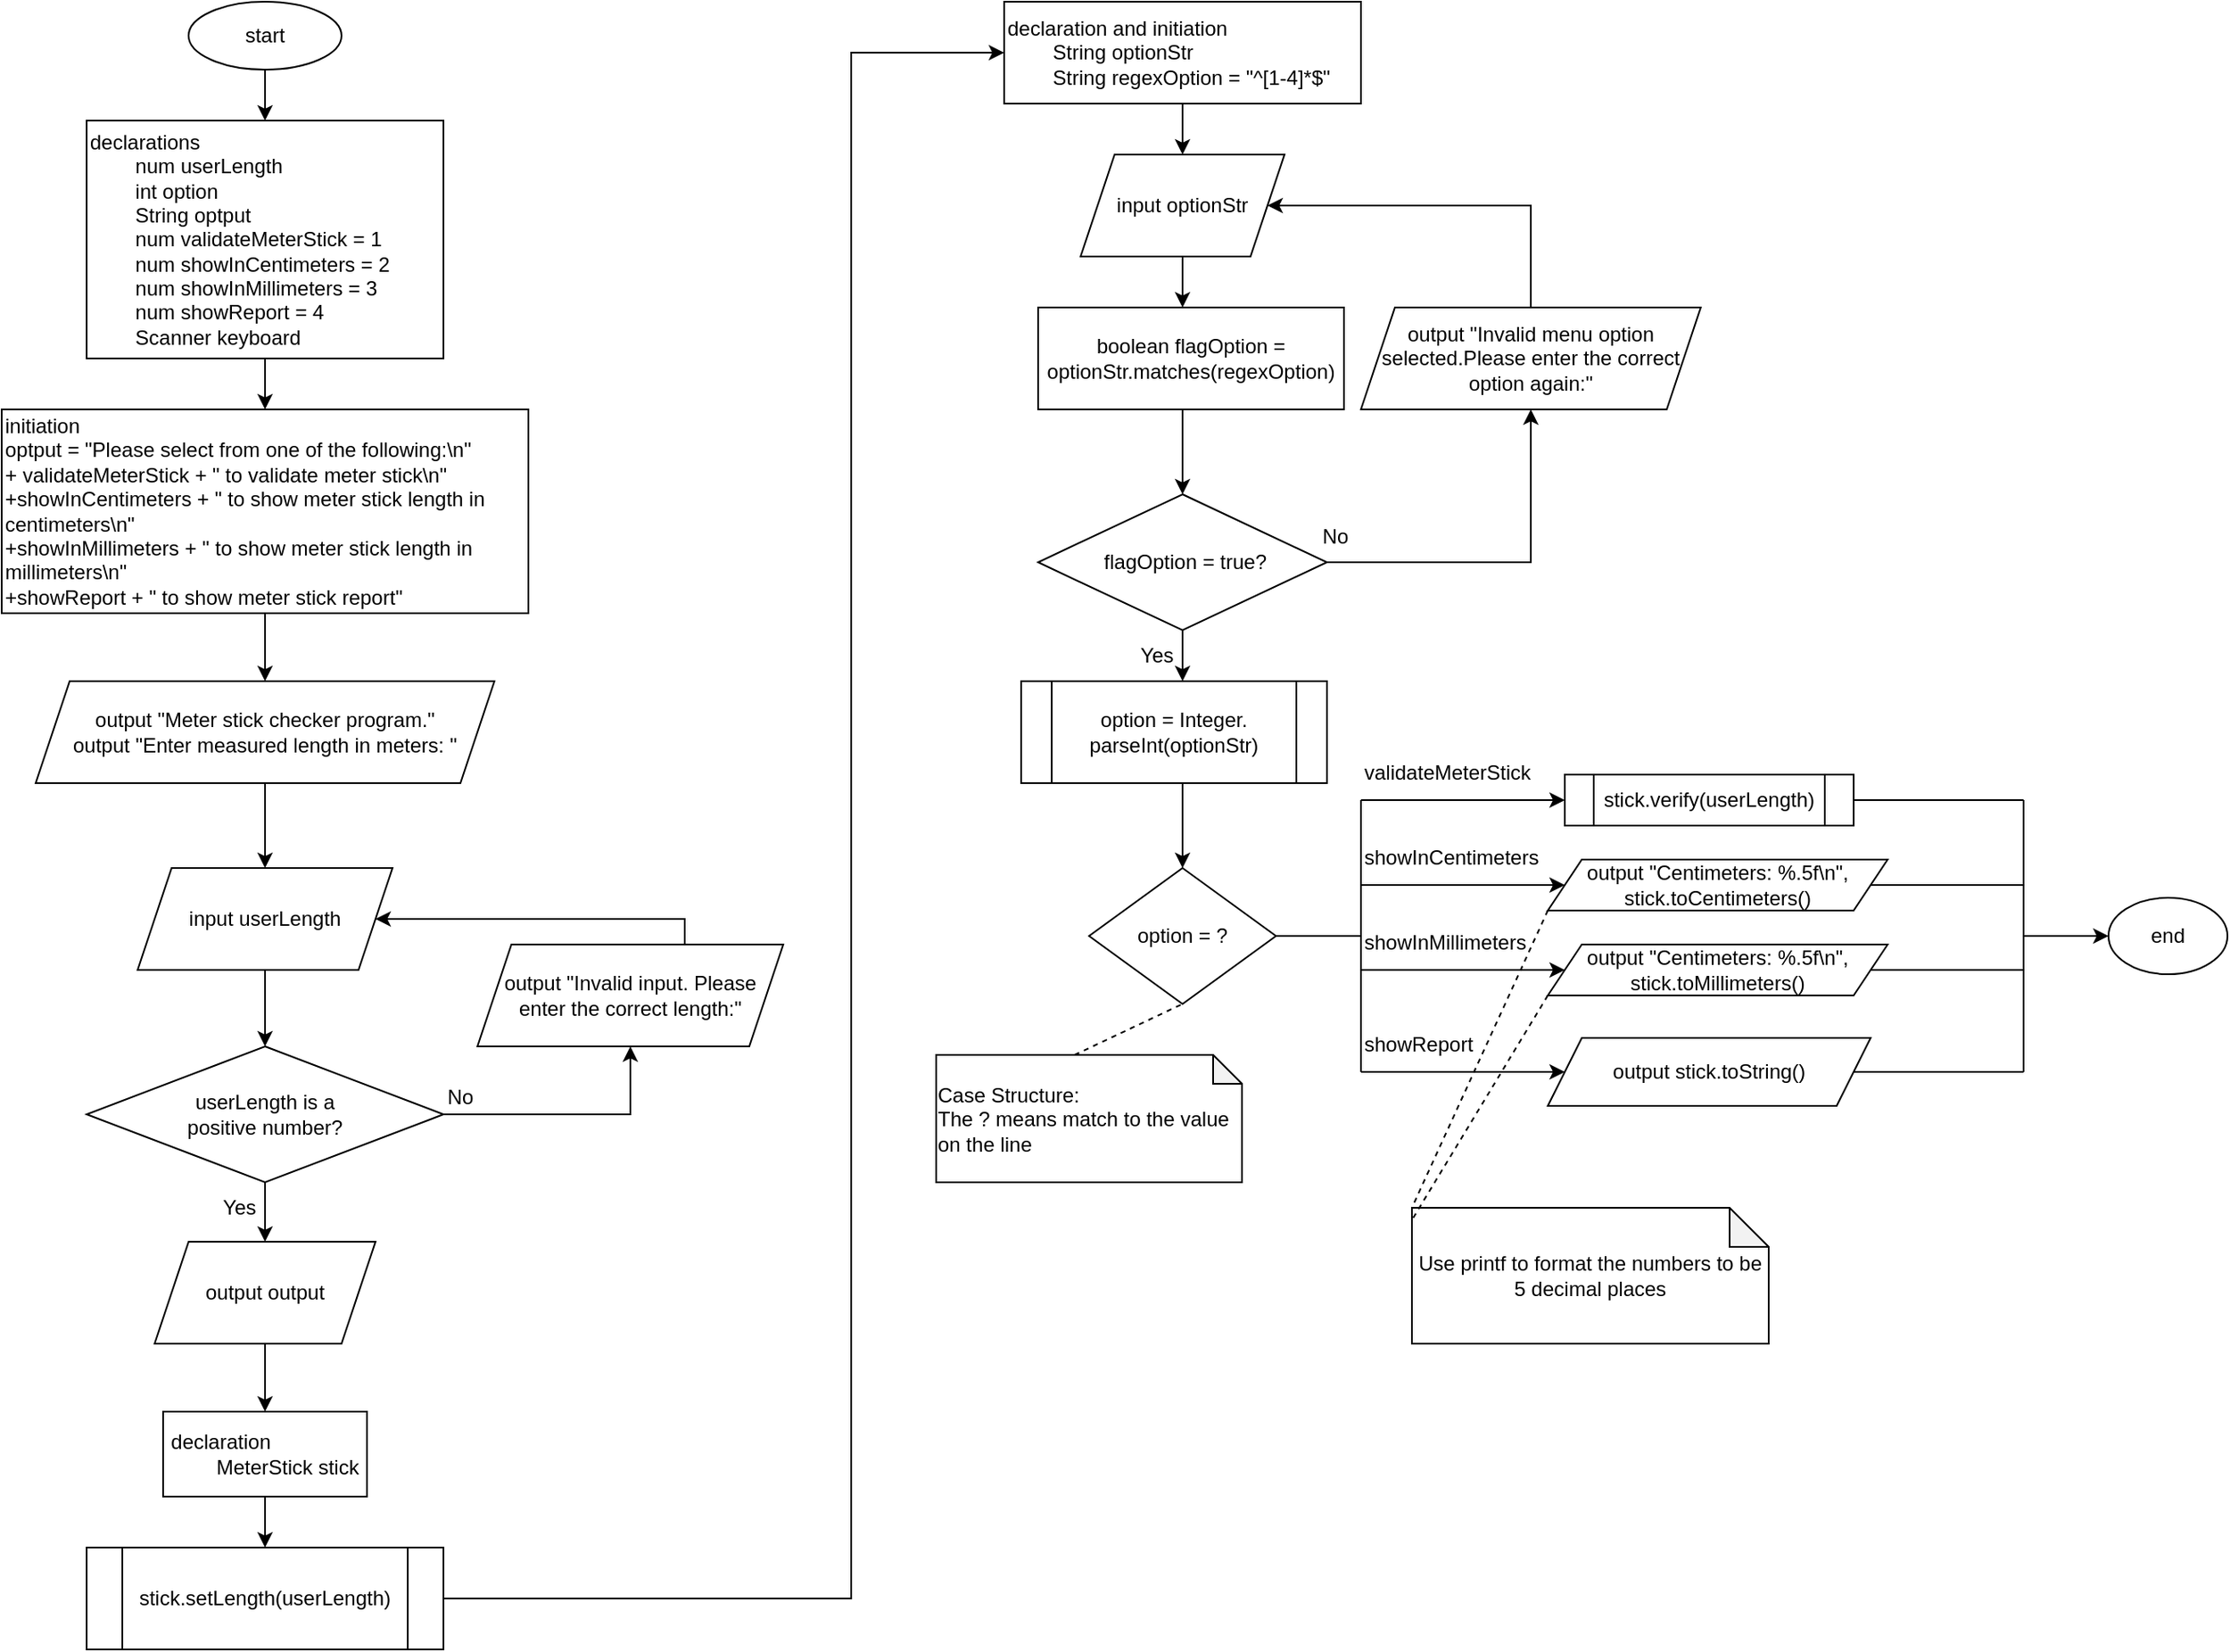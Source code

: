 <mxfile version="19.0.3" type="device"><diagram id="iPnZRSkPnY8pyjPULvo_" name="第 1 页"><mxGraphModel dx="2373" dy="986" grid="0" gridSize="10" guides="1" tooltips="1" connect="1" arrows="1" fold="1" page="1" pageScale="1" pageWidth="827" pageHeight="1169" math="0" shadow="0"><root><mxCell id="0"/><mxCell id="1" parent="0"/><mxCell id="MQGkw8h0c-A9U0aJ6bqu-3" value="" style="edgeStyle=orthogonalEdgeStyle;rounded=0;orthogonalLoop=1;jettySize=auto;html=1;" edge="1" parent="1" source="MQGkw8h0c-A9U0aJ6bqu-1" target="MQGkw8h0c-A9U0aJ6bqu-2"><mxGeometry relative="1" as="geometry"/></mxCell><mxCell id="MQGkw8h0c-A9U0aJ6bqu-1" value="start" style="ellipse;whiteSpace=wrap;html=1;" vertex="1" parent="1"><mxGeometry x="160" y="40" width="90" height="40" as="geometry"/></mxCell><mxCell id="MQGkw8h0c-A9U0aJ6bqu-17" value="" style="edgeStyle=orthogonalEdgeStyle;rounded=0;orthogonalLoop=1;jettySize=auto;html=1;" edge="1" parent="1" source="MQGkw8h0c-A9U0aJ6bqu-2" target="MQGkw8h0c-A9U0aJ6bqu-16"><mxGeometry relative="1" as="geometry"/></mxCell><mxCell id="MQGkw8h0c-A9U0aJ6bqu-2" value="declarations&lt;br&gt;&lt;span style=&quot;&quot;&gt;&#9;&lt;/span&gt;&lt;span style=&quot;&quot;&gt;&#9;&lt;/span&gt;&lt;span style=&quot;&quot;&gt;&#9;&lt;/span&gt;&lt;span style=&quot;white-space: pre;&quot;&gt;&#9;&lt;/span&gt;num userLength&lt;br&gt;&lt;span style=&quot;&quot;&gt;&#9;&lt;/span&gt;&lt;span style=&quot;&quot;&gt;&#9;&lt;/span&gt;&lt;span style=&quot;&quot;&gt;&#9;&lt;/span&gt;&lt;span style=&quot;white-space: pre;&quot;&gt;&#9;&lt;/span&gt;int option&lt;br&gt;&lt;span style=&quot;&quot;&gt;&#9;&lt;/span&gt;&lt;span style=&quot;&quot;&gt;&#9;&lt;/span&gt;&lt;span style=&quot;&quot;&gt;&#9;&lt;/span&gt;&lt;span style=&quot;white-space: pre;&quot;&gt;&#9;&lt;/span&gt;String optput&lt;br&gt;&lt;span style=&quot;&quot;&gt;&#9;&lt;/span&gt;&lt;span style=&quot;&quot;&gt;&#9;&lt;/span&gt;&lt;span style=&quot;&quot;&gt;&#9;&lt;/span&gt;&lt;span style=&quot;white-space: pre;&quot;&gt;&#9;&lt;/span&gt;num&amp;nbsp;validateMeterStick = 1&lt;br&gt;&lt;span style=&quot;white-space: pre;&quot;&gt;&#9;&lt;/span&gt;num&amp;nbsp;showInCentimeters = 2&lt;br&gt;&lt;span style=&quot;white-space: pre;&quot;&gt;&#9;&lt;/span&gt;num&amp;nbsp;showInMillimeters = 3&lt;br&gt;&lt;span style=&quot;white-space: pre;&quot;&gt;&#9;&lt;/span&gt;num&amp;nbsp;showReport = 4&lt;br&gt;&lt;span style=&quot;&quot;&gt;&#9;&lt;/span&gt;&lt;span style=&quot;white-space: pre;&quot;&gt;&#9;&lt;/span&gt;Scanner keyboard" style="whiteSpace=wrap;html=1;align=left;" vertex="1" parent="1"><mxGeometry x="100" y="110" width="210" height="140" as="geometry"/></mxCell><mxCell id="MQGkw8h0c-A9U0aJ6bqu-9" value="" style="edgeStyle=orthogonalEdgeStyle;rounded=0;orthogonalLoop=1;jettySize=auto;html=1;" edge="1" parent="1" source="MQGkw8h0c-A9U0aJ6bqu-6" target="MQGkw8h0c-A9U0aJ6bqu-8"><mxGeometry relative="1" as="geometry"/></mxCell><mxCell id="MQGkw8h0c-A9U0aJ6bqu-6" value="&lt;div style=&quot;&quot;&gt;&lt;span style=&quot;background-color: initial;&quot;&gt;output &quot;Meter stick checker program.&quot;&lt;/span&gt;&lt;/div&gt;output&amp;nbsp;&quot;Enter measured length in meters: &quot;" style="shape=parallelogram;perimeter=parallelogramPerimeter;whiteSpace=wrap;html=1;fixedSize=1;align=center;" vertex="1" parent="1"><mxGeometry x="70" y="440" width="270" height="60" as="geometry"/></mxCell><mxCell id="MQGkw8h0c-A9U0aJ6bqu-11" value="" style="edgeStyle=orthogonalEdgeStyle;rounded=0;orthogonalLoop=1;jettySize=auto;html=1;" edge="1" parent="1" source="MQGkw8h0c-A9U0aJ6bqu-8" target="MQGkw8h0c-A9U0aJ6bqu-10"><mxGeometry relative="1" as="geometry"/></mxCell><mxCell id="MQGkw8h0c-A9U0aJ6bqu-8" value="input userLength&lt;div style=&quot;&quot;&gt;&lt;/div&gt;" style="shape=parallelogram;perimeter=parallelogramPerimeter;whiteSpace=wrap;html=1;fixedSize=1;align=center;" vertex="1" parent="1"><mxGeometry x="130" y="550" width="150" height="60" as="geometry"/></mxCell><mxCell id="MQGkw8h0c-A9U0aJ6bqu-20" value="" style="edgeStyle=orthogonalEdgeStyle;rounded=0;orthogonalLoop=1;jettySize=auto;html=1;" edge="1" parent="1" source="MQGkw8h0c-A9U0aJ6bqu-10" target="MQGkw8h0c-A9U0aJ6bqu-19"><mxGeometry relative="1" as="geometry"/></mxCell><mxCell id="MQGkw8h0c-A9U0aJ6bqu-10" value="userLength&lt;span style=&quot;&quot;&gt;&amp;nbsp;is a&lt;/span&gt;&lt;br style=&quot;&quot;&gt;&lt;span style=&quot;&quot;&gt;positive number?&lt;/span&gt;" style="rhombus;whiteSpace=wrap;html=1;" vertex="1" parent="1"><mxGeometry x="100" y="655" width="210" height="80" as="geometry"/></mxCell><mxCell id="MQGkw8h0c-A9U0aJ6bqu-12" value="output &quot;Invalid input. Please enter the correct length:&quot;" style="shape=parallelogram;perimeter=parallelogramPerimeter;whiteSpace=wrap;html=1;fixedSize=1;fontSize=12;align=center;" vertex="1" parent="1"><mxGeometry x="330" y="595" width="180" height="60" as="geometry"/></mxCell><mxCell id="MQGkw8h0c-A9U0aJ6bqu-13" value="" style="endArrow=classic;html=1;rounded=0;fontSize=12;exitX=1;exitY=0.5;exitDx=0;exitDy=0;edgeStyle=orthogonalEdgeStyle;entryX=0.5;entryY=1;entryDx=0;entryDy=0;" edge="1" parent="1" target="MQGkw8h0c-A9U0aJ6bqu-12" source="MQGkw8h0c-A9U0aJ6bqu-10"><mxGeometry width="50" height="50" relative="1" as="geometry"><mxPoint x="310" y="693" as="sourcePoint"/><mxPoint x="430" y="668" as="targetPoint"/><Array as="points"><mxPoint x="420" y="695"/></Array></mxGeometry></mxCell><mxCell id="MQGkw8h0c-A9U0aJ6bqu-14" value="" style="endArrow=classic;html=1;rounded=0;fontSize=12;exitX=0.5;exitY=0;exitDx=0;exitDy=0;entryX=1;entryY=0.5;entryDx=0;entryDy=0;edgeStyle=orthogonalEdgeStyle;" edge="1" parent="1" source="MQGkw8h0c-A9U0aJ6bqu-12" target="MQGkw8h0c-A9U0aJ6bqu-8"><mxGeometry width="50" height="50" relative="1" as="geometry"><mxPoint x="360" y="690" as="sourcePoint"/><mxPoint x="310" y="490" as="targetPoint"/><Array as="points"><mxPoint x="452" y="580"/></Array></mxGeometry></mxCell><mxCell id="MQGkw8h0c-A9U0aJ6bqu-15" value="No" style="text;html=1;strokeColor=none;fillColor=none;align=center;verticalAlign=middle;whiteSpace=wrap;rounded=0;fontSize=12;" vertex="1" parent="1"><mxGeometry x="290" y="670" width="60" height="30" as="geometry"/></mxCell><mxCell id="MQGkw8h0c-A9U0aJ6bqu-18" value="" style="edgeStyle=orthogonalEdgeStyle;rounded=0;orthogonalLoop=1;jettySize=auto;html=1;" edge="1" parent="1" source="MQGkw8h0c-A9U0aJ6bqu-16" target="MQGkw8h0c-A9U0aJ6bqu-6"><mxGeometry relative="1" as="geometry"/></mxCell><mxCell id="MQGkw8h0c-A9U0aJ6bqu-16" value="initiation&lt;br&gt;optput =&amp;nbsp;&lt;span style=&quot;background-color: initial;&quot;&gt;&quot;Please select from one of the following:\n&quot;&amp;nbsp;&lt;/span&gt;&lt;div&gt;&lt;span style=&quot;&quot;&gt;&#9;&#9;&#9;&#9;&lt;/span&gt;+ validateMeterStick + &quot; to validate meter stick\n&quot;&lt;/div&gt;&lt;div&gt;&lt;span style=&quot;&quot;&gt;&#9;&#9;&#9;&#9;&lt;/span&gt;+showInCentimeters + &quot; to show meter stick length in centimeters\n&quot;&lt;/div&gt;&lt;div&gt;&lt;span style=&quot;&quot;&gt;&#9;&#9;&#9;&#9;&lt;/span&gt;+showInMillimeters + &quot; to show meter stick length in millimeters\n&quot;&lt;/div&gt;&lt;div&gt;&lt;span style=&quot;&quot;&gt;&#9;&#9;&#9;&#9;&lt;/span&gt;+showReport + &quot; to show meter stick report&quot;&lt;/div&gt;" style="whiteSpace=wrap;html=1;align=left;" vertex="1" parent="1"><mxGeometry x="50" y="280" width="310" height="120" as="geometry"/></mxCell><mxCell id="MQGkw8h0c-A9U0aJ6bqu-23" value="" style="edgeStyle=orthogonalEdgeStyle;rounded=0;orthogonalLoop=1;jettySize=auto;html=1;" edge="1" parent="1" source="MQGkw8h0c-A9U0aJ6bqu-19" target="MQGkw8h0c-A9U0aJ6bqu-22"><mxGeometry relative="1" as="geometry"/></mxCell><mxCell id="MQGkw8h0c-A9U0aJ6bqu-19" value="output output" style="shape=parallelogram;perimeter=parallelogramPerimeter;whiteSpace=wrap;html=1;fixedSize=1;" vertex="1" parent="1"><mxGeometry x="140" y="770" width="130" height="60" as="geometry"/></mxCell><mxCell id="MQGkw8h0c-A9U0aJ6bqu-21" value="Yes" style="text;html=1;strokeColor=none;fillColor=none;align=center;verticalAlign=middle;whiteSpace=wrap;rounded=0;fontSize=12;" vertex="1" parent="1"><mxGeometry x="160" y="735" width="60" height="30" as="geometry"/></mxCell><mxCell id="MQGkw8h0c-A9U0aJ6bqu-25" value="" style="edgeStyle=orthogonalEdgeStyle;rounded=0;orthogonalLoop=1;jettySize=auto;html=1;" edge="1" parent="1" source="MQGkw8h0c-A9U0aJ6bqu-22" target="MQGkw8h0c-A9U0aJ6bqu-24"><mxGeometry relative="1" as="geometry"/></mxCell><mxCell id="MQGkw8h0c-A9U0aJ6bqu-22" value="&lt;div style=&quot;text-align: left;&quot;&gt;&lt;span style=&quot;background-color: initial;&quot;&gt;declaration&lt;/span&gt;&lt;/div&gt;&lt;span style=&quot;white-space: pre;&quot;&gt;&lt;div style=&quot;text-align: left;&quot;&gt;&lt;span style=&quot;background-color: initial;&quot;&gt;&#9;&lt;/span&gt;&lt;span style=&quot;background-color: initial; white-space: normal;&quot;&gt;MeterStick stick&lt;/span&gt;&lt;/div&gt;&lt;/span&gt;" style="whiteSpace=wrap;html=1;" vertex="1" parent="1"><mxGeometry x="145" y="870" width="120" height="50" as="geometry"/></mxCell><mxCell id="MQGkw8h0c-A9U0aJ6bqu-27" value="" style="edgeStyle=elbowEdgeStyle;rounded=0;orthogonalLoop=1;jettySize=auto;html=1;" edge="1" parent="1" source="MQGkw8h0c-A9U0aJ6bqu-24"><mxGeometry relative="1" as="geometry"><mxPoint x="640" y="70" as="targetPoint"/><Array as="points"><mxPoint x="550" y="550"/></Array></mxGeometry></mxCell><mxCell id="MQGkw8h0c-A9U0aJ6bqu-24" value="stick.setLength(userLength)" style="shape=process;whiteSpace=wrap;html=1;backgroundOutline=1;" vertex="1" parent="1"><mxGeometry x="100" y="950" width="210" height="60" as="geometry"/></mxCell><mxCell id="MQGkw8h0c-A9U0aJ6bqu-34" value="" style="edgeStyle=elbowEdgeStyle;rounded=0;orthogonalLoop=1;jettySize=auto;html=1;" edge="1" parent="1" source="MQGkw8h0c-A9U0aJ6bqu-30" target="MQGkw8h0c-A9U0aJ6bqu-33"><mxGeometry relative="1" as="geometry"/></mxCell><mxCell id="MQGkw8h0c-A9U0aJ6bqu-30" value="declaration and initiation&lt;br&gt;&lt;span style=&quot;&quot;&gt;&#9;&lt;/span&gt;&lt;span style=&quot;white-space: pre;&quot;&gt;&#9;&lt;/span&gt;String optionStr&lt;br&gt;&lt;span style=&quot;white-space: pre;&quot;&gt;&#9;&lt;/span&gt;String regexOption = &quot;^[1-4]*$&quot;" style="rounded=0;whiteSpace=wrap;html=1;align=left;" vertex="1" parent="1"><mxGeometry x="640" y="40" width="210" height="60" as="geometry"/></mxCell><mxCell id="MQGkw8h0c-A9U0aJ6bqu-36" value="" style="edgeStyle=elbowEdgeStyle;rounded=0;orthogonalLoop=1;jettySize=auto;html=1;" edge="1" parent="1" source="MQGkw8h0c-A9U0aJ6bqu-33" target="MQGkw8h0c-A9U0aJ6bqu-35"><mxGeometry relative="1" as="geometry"/></mxCell><mxCell id="MQGkw8h0c-A9U0aJ6bqu-33" value="input&amp;nbsp;optionStr" style="shape=parallelogram;perimeter=parallelogramPerimeter;whiteSpace=wrap;html=1;fixedSize=1;align=center;rounded=0;" vertex="1" parent="1"><mxGeometry x="685" y="130" width="120" height="60" as="geometry"/></mxCell><mxCell id="MQGkw8h0c-A9U0aJ6bqu-38" value="" style="edgeStyle=elbowEdgeStyle;rounded=0;orthogonalLoop=1;jettySize=auto;html=1;" edge="1" parent="1" source="MQGkw8h0c-A9U0aJ6bqu-35" target="MQGkw8h0c-A9U0aJ6bqu-37"><mxGeometry relative="1" as="geometry"/></mxCell><mxCell id="MQGkw8h0c-A9U0aJ6bqu-35" value="boolean flagOption = optionStr.matches(regexOption)" style="whiteSpace=wrap;html=1;rounded=0;" vertex="1" parent="1"><mxGeometry x="660" y="220" width="180" height="60" as="geometry"/></mxCell><mxCell id="MQGkw8h0c-A9U0aJ6bqu-46" value="" style="edgeStyle=elbowEdgeStyle;rounded=0;orthogonalLoop=1;jettySize=auto;html=1;" edge="1" parent="1" source="MQGkw8h0c-A9U0aJ6bqu-37" target="MQGkw8h0c-A9U0aJ6bqu-45"><mxGeometry relative="1" as="geometry"/></mxCell><mxCell id="MQGkw8h0c-A9U0aJ6bqu-37" value="&lt;span style=&quot;&quot;&gt;&amp;nbsp;flagOption = true?&lt;/span&gt;" style="rhombus;whiteSpace=wrap;html=1;rounded=0;" vertex="1" parent="1"><mxGeometry x="660" y="330" width="170" height="80" as="geometry"/></mxCell><mxCell id="MQGkw8h0c-A9U0aJ6bqu-39" value="output &quot;Invalid menu option selected.Please enter the correct option again:&quot;" style="shape=parallelogram;perimeter=parallelogramPerimeter;whiteSpace=wrap;html=1;fixedSize=1;fontSize=12;align=center;" vertex="1" parent="1"><mxGeometry x="850" y="220" width="200" height="60" as="geometry"/></mxCell><mxCell id="MQGkw8h0c-A9U0aJ6bqu-40" value="" style="endArrow=classic;html=1;rounded=0;fontSize=12;exitX=1;exitY=0.5;exitDx=0;exitDy=0;edgeStyle=orthogonalEdgeStyle;entryX=0.5;entryY=1;entryDx=0;entryDy=0;" edge="1" parent="1" target="MQGkw8h0c-A9U0aJ6bqu-39" source="MQGkw8h0c-A9U0aJ6bqu-37"><mxGeometry width="50" height="50" relative="1" as="geometry"><mxPoint x="880" y="375" as="sourcePoint"/><mxPoint x="1000" y="348" as="targetPoint"/><Array as="points"><mxPoint x="950" y="370"/></Array></mxGeometry></mxCell><mxCell id="MQGkw8h0c-A9U0aJ6bqu-41" value="" style="endArrow=classic;html=1;rounded=0;fontSize=12;exitX=0.5;exitY=0;exitDx=0;exitDy=0;edgeStyle=orthogonalEdgeStyle;entryX=1;entryY=0.5;entryDx=0;entryDy=0;" edge="1" parent="1" source="MQGkw8h0c-A9U0aJ6bqu-39" target="MQGkw8h0c-A9U0aJ6bqu-33"><mxGeometry width="50" height="50" relative="1" as="geometry"><mxPoint x="930" y="370" as="sourcePoint"/><mxPoint x="840" y="250" as="targetPoint"/><Array as="points"><mxPoint x="950" y="160"/></Array></mxGeometry></mxCell><mxCell id="MQGkw8h0c-A9U0aJ6bqu-42" value="No" style="text;html=1;strokeColor=none;fillColor=none;align=center;verticalAlign=middle;whiteSpace=wrap;rounded=0;fontSize=12;" vertex="1" parent="1"><mxGeometry x="805" y="340" width="60" height="30" as="geometry"/></mxCell><mxCell id="MQGkw8h0c-A9U0aJ6bqu-48" value="" style="edgeStyle=elbowEdgeStyle;rounded=0;orthogonalLoop=1;jettySize=auto;html=1;" edge="1" parent="1" source="MQGkw8h0c-A9U0aJ6bqu-45" target="MQGkw8h0c-A9U0aJ6bqu-47"><mxGeometry relative="1" as="geometry"/></mxCell><mxCell id="MQGkw8h0c-A9U0aJ6bqu-45" value="option = Integer. parseInt(optionStr)" style="shape=process;whiteSpace=wrap;html=1;backgroundOutline=1;rounded=0;" vertex="1" parent="1"><mxGeometry x="650" y="440" width="180" height="60" as="geometry"/></mxCell><mxCell id="MQGkw8h0c-A9U0aJ6bqu-47" value="option = ?" style="rhombus;whiteSpace=wrap;html=1;rounded=0;" vertex="1" parent="1"><mxGeometry x="690" y="550" width="110" height="80" as="geometry"/></mxCell><mxCell id="MQGkw8h0c-A9U0aJ6bqu-49" value="stick.verify(userLength)" style="shape=process;whiteSpace=wrap;html=1;backgroundOutline=1;rounded=0;" vertex="1" parent="1"><mxGeometry x="970" y="495" width="170" height="30" as="geometry"/></mxCell><mxCell id="MQGkw8h0c-A9U0aJ6bqu-54" value="validateMeterStick" style="text;whiteSpace=wrap;html=1;" vertex="1" parent="1"><mxGeometry x="850" y="480" width="120" height="30" as="geometry"/></mxCell><mxCell id="MQGkw8h0c-A9U0aJ6bqu-55" value="" style="endArrow=none;html=1;rounded=0;exitX=1;exitY=0.5;exitDx=0;exitDy=0;" edge="1" parent="1" source="MQGkw8h0c-A9U0aJ6bqu-47"><mxGeometry width="50" height="50" relative="1" as="geometry"><mxPoint x="890" y="620" as="sourcePoint"/><mxPoint x="850" y="590" as="targetPoint"/></mxGeometry></mxCell><mxCell id="MQGkw8h0c-A9U0aJ6bqu-60" value="" style="endArrow=none;html=1;rounded=0;" edge="1" parent="1"><mxGeometry width="50" height="50" relative="1" as="geometry"><mxPoint x="850" y="670" as="sourcePoint"/><mxPoint x="850" y="510" as="targetPoint"/></mxGeometry></mxCell><mxCell id="MQGkw8h0c-A9U0aJ6bqu-61" value="" style="endArrow=classic;html=1;rounded=0;entryX=1;entryY=1;entryDx=0;entryDy=0;" edge="1" parent="1" target="MQGkw8h0c-A9U0aJ6bqu-54"><mxGeometry width="50" height="50" relative="1" as="geometry"><mxPoint x="850" y="510" as="sourcePoint"/><mxPoint x="950" y="510" as="targetPoint"/></mxGeometry></mxCell><mxCell id="MQGkw8h0c-A9U0aJ6bqu-63" value="output&amp;nbsp;&quot;Centimeters: %.5f\n&quot;, stick.toCentimeters()" style="shape=parallelogram;perimeter=parallelogramPerimeter;whiteSpace=wrap;html=1;fixedSize=1;" vertex="1" parent="1"><mxGeometry x="960" y="545" width="200" height="30" as="geometry"/></mxCell><mxCell id="MQGkw8h0c-A9U0aJ6bqu-64" value="output&amp;nbsp;&quot;Centimeters: %.5f\n&quot;, stick.toMillimeters()" style="shape=parallelogram;perimeter=parallelogramPerimeter;whiteSpace=wrap;html=1;fixedSize=1;" vertex="1" parent="1"><mxGeometry x="960" y="595" width="200" height="30" as="geometry"/></mxCell><mxCell id="MQGkw8h0c-A9U0aJ6bqu-66" value="showInCentimeters" style="text;whiteSpace=wrap;html=1;" vertex="1" parent="1"><mxGeometry x="850" y="530" width="120" height="30" as="geometry"/></mxCell><mxCell id="MQGkw8h0c-A9U0aJ6bqu-69" value="" style="endArrow=classic;html=1;rounded=0;entryX=0;entryY=0.5;entryDx=0;entryDy=0;" edge="1" parent="1" target="MQGkw8h0c-A9U0aJ6bqu-63"><mxGeometry width="50" height="50" relative="1" as="geometry"><mxPoint x="850" y="560" as="sourcePoint"/><mxPoint x="570" y="510" as="targetPoint"/></mxGeometry></mxCell><mxCell id="MQGkw8h0c-A9U0aJ6bqu-71" value="" style="endArrow=classic;html=1;rounded=0;entryX=0;entryY=0.5;entryDx=0;entryDy=0;" edge="1" parent="1" target="MQGkw8h0c-A9U0aJ6bqu-64"><mxGeometry width="50" height="50" relative="1" as="geometry"><mxPoint x="850" y="610" as="sourcePoint"/><mxPoint x="570" y="510" as="targetPoint"/></mxGeometry></mxCell><mxCell id="MQGkw8h0c-A9U0aJ6bqu-72" value="" style="endArrow=classic;html=1;rounded=0;entryX=0;entryY=0.5;entryDx=0;entryDy=0;" edge="1" parent="1"><mxGeometry width="50" height="50" relative="1" as="geometry"><mxPoint x="850" y="670" as="sourcePoint"/><mxPoint x="970" y="670" as="targetPoint"/></mxGeometry></mxCell><mxCell id="MQGkw8h0c-A9U0aJ6bqu-73" value="showInMillimeters" style="text;whiteSpace=wrap;html=1;" vertex="1" parent="1"><mxGeometry x="850" y="580" width="120" height="30" as="geometry"/></mxCell><mxCell id="MQGkw8h0c-A9U0aJ6bqu-74" value="showReport" style="text;whiteSpace=wrap;html=1;" vertex="1" parent="1"><mxGeometry x="850" y="640" width="120" height="30" as="geometry"/></mxCell><mxCell id="MQGkw8h0c-A9U0aJ6bqu-75" value="Yes" style="text;html=1;strokeColor=none;fillColor=none;align=center;verticalAlign=middle;whiteSpace=wrap;rounded=0;fontSize=12;" vertex="1" parent="1"><mxGeometry x="700" y="410" width="60" height="30" as="geometry"/></mxCell><mxCell id="MQGkw8h0c-A9U0aJ6bqu-76" value="&lt;div style=&quot;text-align: left;&quot;&gt;&lt;span style=&quot;background-color: initial;&quot;&gt;Case Structure:&lt;/span&gt;&lt;/div&gt;&lt;div style=&quot;text-align: left;&quot;&gt;&lt;span style=&quot;background-color: initial;&quot;&gt;The ? means match to the value on the line&lt;/span&gt;&lt;/div&gt;" style="shape=note;whiteSpace=wrap;html=1;backgroundOutline=1;darkOpacity=0.05;size=17;" vertex="1" parent="1"><mxGeometry x="600" y="660" width="180" height="75" as="geometry"/></mxCell><mxCell id="MQGkw8h0c-A9U0aJ6bqu-77" value="" style="endArrow=none;dashed=1;html=1;rounded=0;exitX=0;exitY=0;exitDx=81.5;exitDy=0;exitPerimeter=0;entryX=0.5;entryY=1;entryDx=0;entryDy=0;" edge="1" parent="1" source="MQGkw8h0c-A9U0aJ6bqu-76" target="MQGkw8h0c-A9U0aJ6bqu-47"><mxGeometry width="50" height="50" relative="1" as="geometry"><mxPoint x="740" y="520" as="sourcePoint"/><mxPoint x="790" y="470" as="targetPoint"/></mxGeometry></mxCell><mxCell id="MQGkw8h0c-A9U0aJ6bqu-78" value="Use printf to format the numbers to be 5 decimal places" style="shape=note;whiteSpace=wrap;html=1;backgroundOutline=1;darkOpacity=0.05;size=23;" vertex="1" parent="1"><mxGeometry x="880" y="750" width="210" height="80" as="geometry"/></mxCell><mxCell id="MQGkw8h0c-A9U0aJ6bqu-79" value="" style="endArrow=none;dashed=1;html=1;rounded=0;entryX=0;entryY=0;entryDx=0;entryDy=0;entryPerimeter=0;exitX=0;exitY=1;exitDx=0;exitDy=0;" edge="1" parent="1" source="MQGkw8h0c-A9U0aJ6bqu-63" target="MQGkw8h0c-A9U0aJ6bqu-78"><mxGeometry width="50" height="50" relative="1" as="geometry"><mxPoint x="1150" y="390" as="sourcePoint"/><mxPoint x="1170" y="460" as="targetPoint"/></mxGeometry></mxCell><mxCell id="MQGkw8h0c-A9U0aJ6bqu-80" value="" style="endArrow=none;dashed=1;html=1;rounded=0;entryX=0.003;entryY=0.077;entryDx=0;entryDy=0;entryPerimeter=0;exitX=0;exitY=1;exitDx=0;exitDy=0;" edge="1" parent="1" source="MQGkw8h0c-A9U0aJ6bqu-64" target="MQGkw8h0c-A9U0aJ6bqu-78"><mxGeometry width="50" height="50" relative="1" as="geometry"><mxPoint x="1130" y="450" as="sourcePoint"/><mxPoint x="1170" y="460" as="targetPoint"/></mxGeometry></mxCell><mxCell id="MQGkw8h0c-A9U0aJ6bqu-82" value="" style="endArrow=none;html=1;rounded=0;exitX=1;exitY=0.5;exitDx=0;exitDy=0;" edge="1" parent="1" source="MQGkw8h0c-A9U0aJ6bqu-49"><mxGeometry width="50" height="50" relative="1" as="geometry"><mxPoint x="1320" y="510" as="sourcePoint"/><mxPoint x="1240" y="510" as="targetPoint"/></mxGeometry></mxCell><mxCell id="MQGkw8h0c-A9U0aJ6bqu-83" value="" style="endArrow=none;html=1;rounded=0;exitX=1;exitY=0.5;exitDx=0;exitDy=0;" edge="1" parent="1" source="MQGkw8h0c-A9U0aJ6bqu-63"><mxGeometry width="50" height="50" relative="1" as="geometry"><mxPoint x="1170" y="550" as="sourcePoint"/><mxPoint x="1240" y="560" as="targetPoint"/></mxGeometry></mxCell><mxCell id="MQGkw8h0c-A9U0aJ6bqu-84" value="" style="endArrow=none;html=1;rounded=0;exitX=1;exitY=0.5;exitDx=0;exitDy=0;" edge="1" parent="1" source="MQGkw8h0c-A9U0aJ6bqu-64"><mxGeometry width="50" height="50" relative="1" as="geometry"><mxPoint x="1170" y="550" as="sourcePoint"/><mxPoint x="1240" y="610" as="targetPoint"/></mxGeometry></mxCell><mxCell id="MQGkw8h0c-A9U0aJ6bqu-85" value="" style="endArrow=none;html=1;rounded=0;exitX=1;exitY=0.5;exitDx=0;exitDy=0;" edge="1" parent="1"><mxGeometry width="50" height="50" relative="1" as="geometry"><mxPoint x="1140" y="670" as="sourcePoint"/><mxPoint x="1240" y="670" as="targetPoint"/></mxGeometry></mxCell><mxCell id="MQGkw8h0c-A9U0aJ6bqu-86" value="" style="endArrow=none;html=1;rounded=0;" edge="1" parent="1"><mxGeometry width="50" height="50" relative="1" as="geometry"><mxPoint x="1240" y="670" as="sourcePoint"/><mxPoint x="1240" y="510" as="targetPoint"/></mxGeometry></mxCell><mxCell id="MQGkw8h0c-A9U0aJ6bqu-87" value="" style="endArrow=classic;html=1;rounded=0;" edge="1" parent="1"><mxGeometry width="50" height="50" relative="1" as="geometry"><mxPoint x="1240" y="590" as="sourcePoint"/><mxPoint x="1290" y="590" as="targetPoint"/></mxGeometry></mxCell><mxCell id="MQGkw8h0c-A9U0aJ6bqu-88" value="end" style="ellipse;whiteSpace=wrap;html=1;" vertex="1" parent="1"><mxGeometry x="1290" y="567.5" width="70" height="45" as="geometry"/></mxCell><mxCell id="MQGkw8h0c-A9U0aJ6bqu-90" value="output stick.toString()" style="shape=parallelogram;perimeter=parallelogramPerimeter;whiteSpace=wrap;html=1;fixedSize=1;" vertex="1" parent="1"><mxGeometry x="960" y="650" width="190" height="40" as="geometry"/></mxCell></root></mxGraphModel></diagram></mxfile>